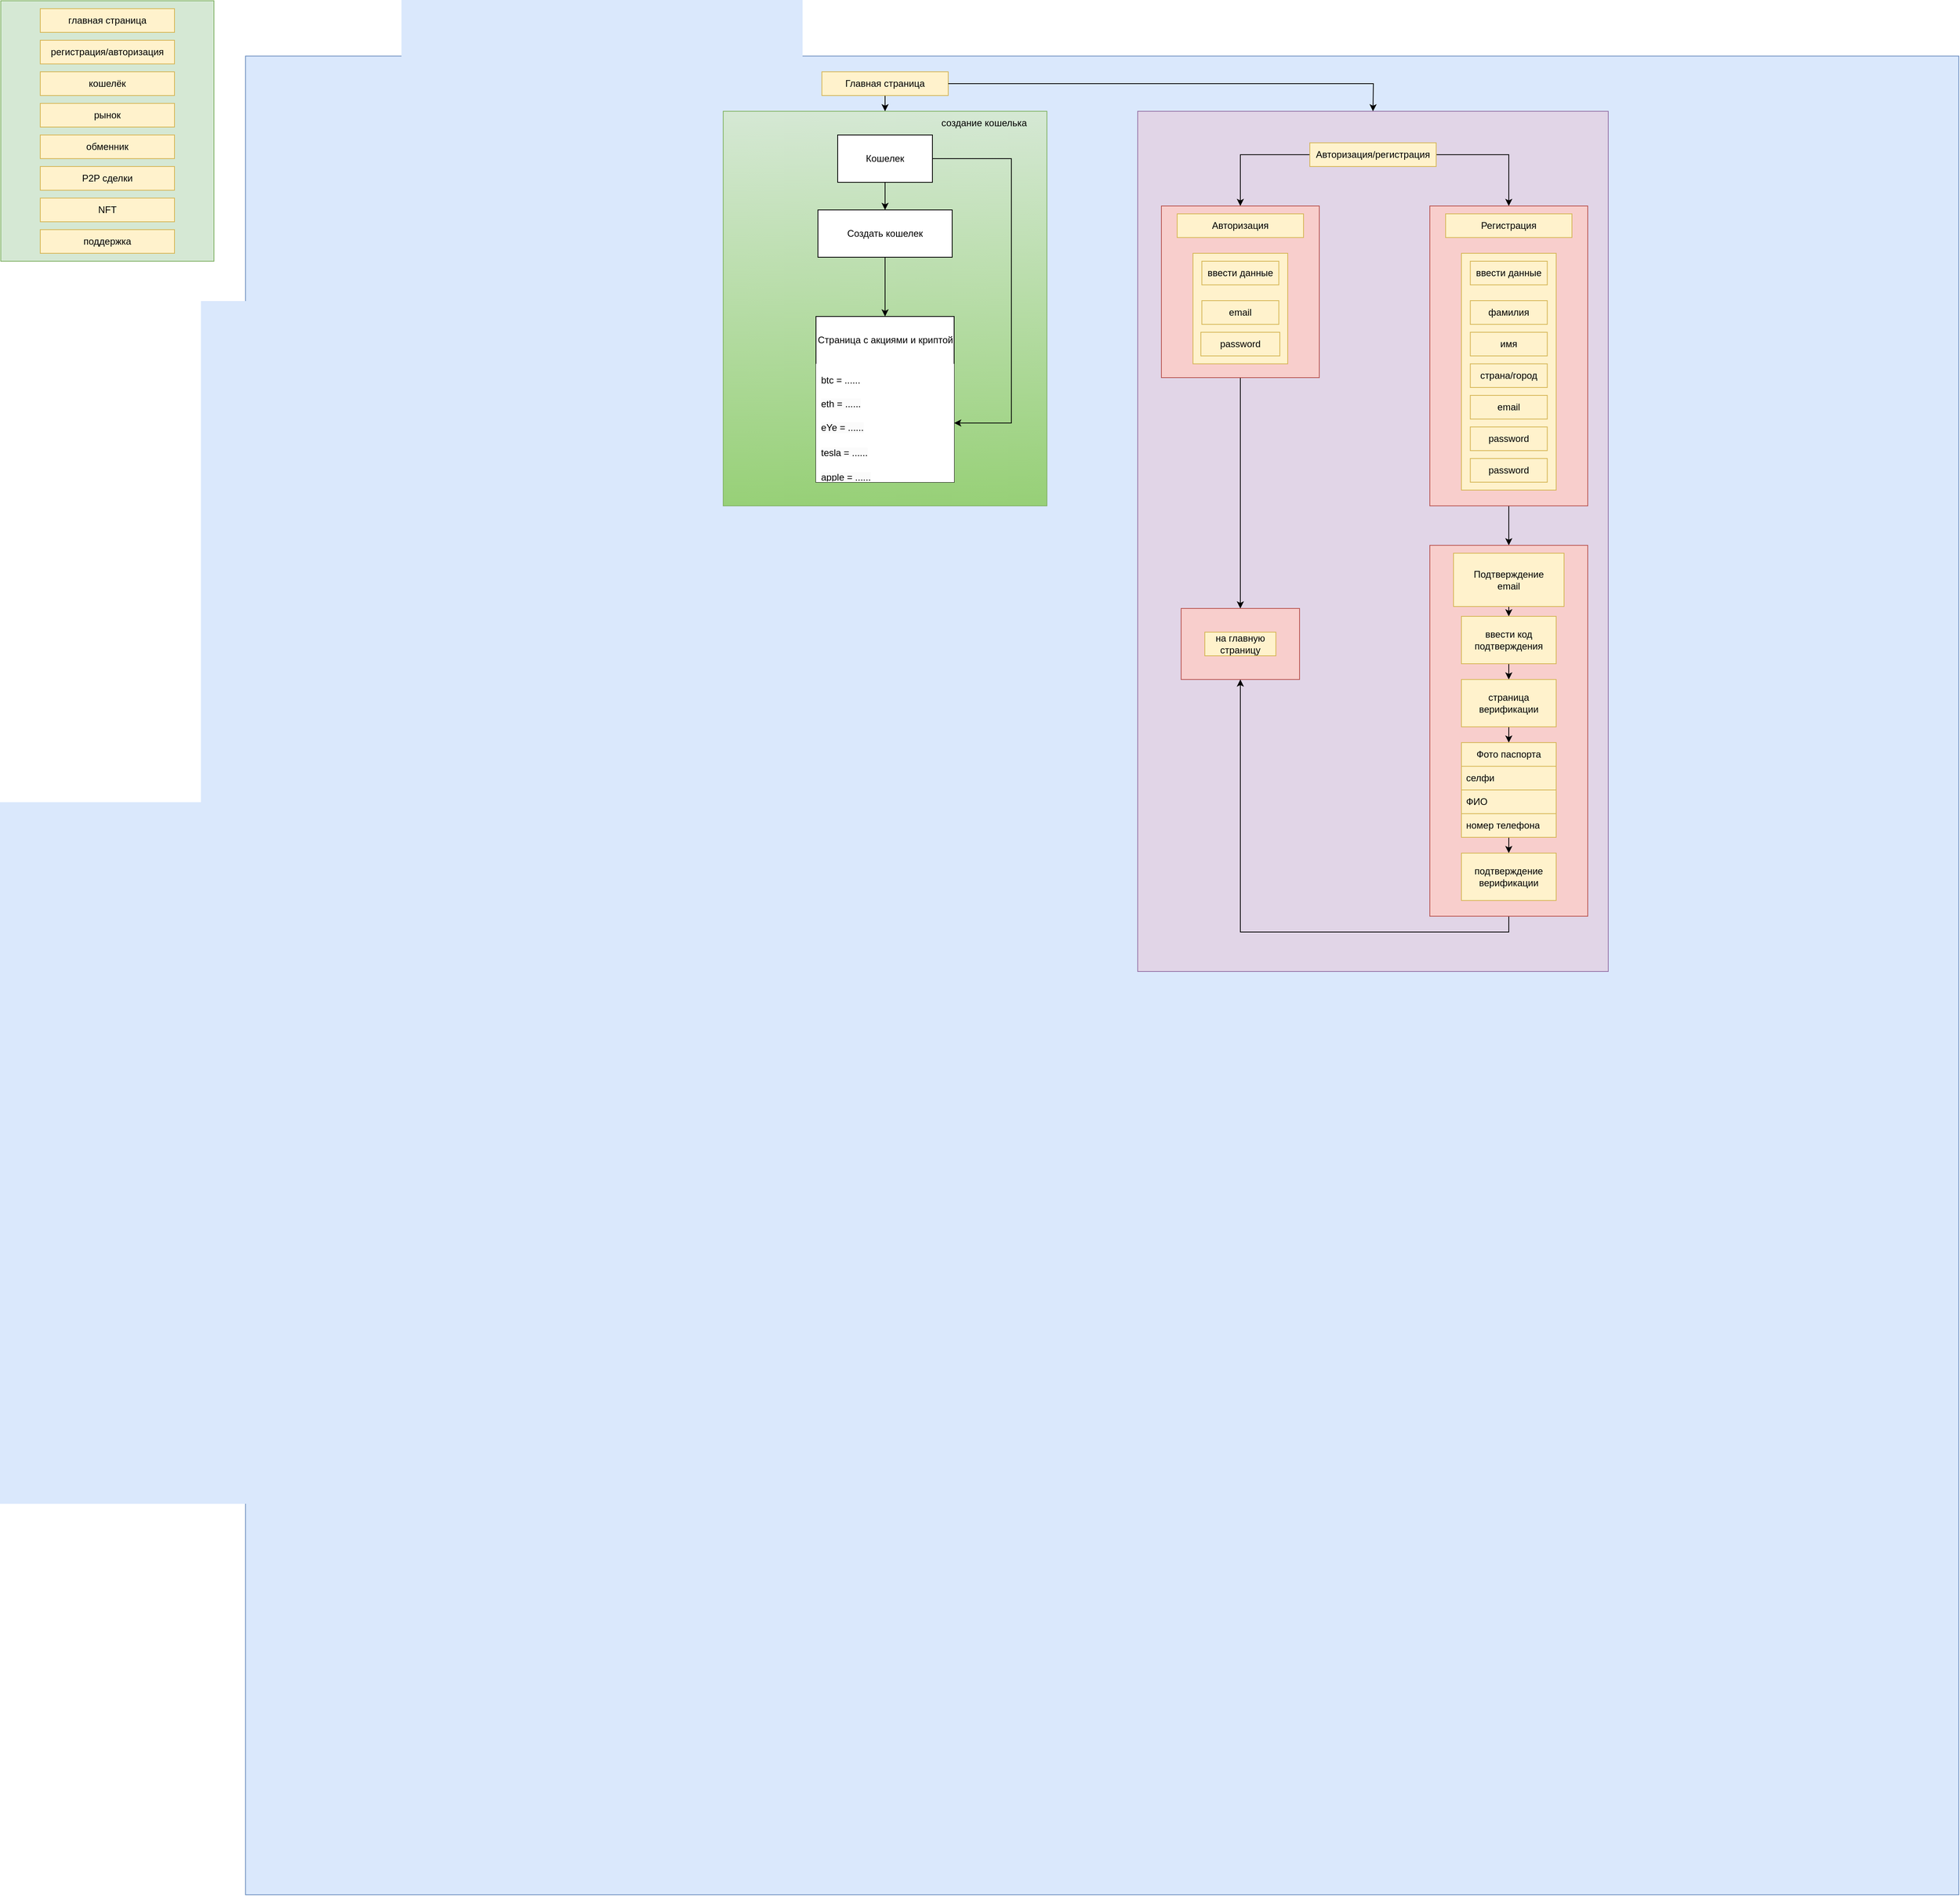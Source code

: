 <mxfile version="20.8.3" type="github">
  <diagram id="_3_pIXkezDL_m9sIujSu" name="Страница 1">
    <mxGraphModel dx="1673" dy="1149" grid="1" gridSize="10" guides="1" tooltips="1" connect="1" arrows="1" fold="1" page="1" pageScale="1" pageWidth="827" pageHeight="1169" math="0" shadow="0">
      <root>
        <mxCell id="0" />
        <mxCell id="1" parent="0" />
        <mxCell id="JYF0FqFIY5jHWDaa28IL-1" value="" style="rounded=0;whiteSpace=wrap;html=1;fillColor=#d5e8d4;strokeColor=#82b366;" vertex="1" parent="1">
          <mxGeometry width="270" height="330" as="geometry" />
        </mxCell>
        <mxCell id="JYF0FqFIY5jHWDaa28IL-2" value="" style="rounded=0;whiteSpace=wrap;html=1;fillColor=#fff2cc;strokeColor=#d6b656;" vertex="1" parent="1">
          <mxGeometry x="50" y="10" width="170" height="30" as="geometry" />
        </mxCell>
        <mxCell id="JYF0FqFIY5jHWDaa28IL-3" value="главная страница" style="text;html=1;align=center;verticalAlign=middle;whiteSpace=wrap;rounded=0;" vertex="1" parent="1">
          <mxGeometry x="80" y="10" width="110" height="30" as="geometry" />
        </mxCell>
        <mxCell id="JYF0FqFIY5jHWDaa28IL-6" value="" style="rounded=0;whiteSpace=wrap;html=1;fillColor=#fff2cc;strokeColor=#d6b656;" vertex="1" parent="1">
          <mxGeometry x="50" y="50" width="170" height="30" as="geometry" />
        </mxCell>
        <mxCell id="JYF0FqFIY5jHWDaa28IL-7" value="регистрация/авторизация" style="text;html=1;align=center;verticalAlign=middle;whiteSpace=wrap;rounded=0;" vertex="1" parent="1">
          <mxGeometry x="60" y="50" width="150" height="30" as="geometry" />
        </mxCell>
        <mxCell id="JYF0FqFIY5jHWDaa28IL-8" value="" style="rounded=0;whiteSpace=wrap;html=1;fillColor=#fff2cc;strokeColor=#d6b656;" vertex="1" parent="1">
          <mxGeometry x="50" y="90" width="170" height="30" as="geometry" />
        </mxCell>
        <mxCell id="JYF0FqFIY5jHWDaa28IL-9" value="кошелёк" style="text;html=1;align=center;verticalAlign=middle;whiteSpace=wrap;rounded=0;" vertex="1" parent="1">
          <mxGeometry x="80" y="90" width="110" height="30" as="geometry" />
        </mxCell>
        <mxCell id="JYF0FqFIY5jHWDaa28IL-10" value="" style="rounded=0;whiteSpace=wrap;html=1;fillColor=#fff2cc;strokeColor=#d6b656;" vertex="1" parent="1">
          <mxGeometry x="50" y="130" width="170" height="30" as="geometry" />
        </mxCell>
        <mxCell id="JYF0FqFIY5jHWDaa28IL-11" value="рынок" style="text;html=1;align=center;verticalAlign=middle;whiteSpace=wrap;rounded=0;" vertex="1" parent="1">
          <mxGeometry x="80" y="130" width="110" height="30" as="geometry" />
        </mxCell>
        <mxCell id="JYF0FqFIY5jHWDaa28IL-12" value="" style="rounded=0;whiteSpace=wrap;html=1;fillColor=#fff2cc;strokeColor=#d6b656;" vertex="1" parent="1">
          <mxGeometry x="50" y="170" width="170" height="30" as="geometry" />
        </mxCell>
        <mxCell id="JYF0FqFIY5jHWDaa28IL-13" value="обменник" style="text;html=1;align=center;verticalAlign=middle;whiteSpace=wrap;rounded=0;" vertex="1" parent="1">
          <mxGeometry x="80" y="170" width="110" height="30" as="geometry" />
        </mxCell>
        <mxCell id="JYF0FqFIY5jHWDaa28IL-14" value="" style="rounded=0;whiteSpace=wrap;html=1;fillColor=#fff2cc;strokeColor=#d6b656;" vertex="1" parent="1">
          <mxGeometry x="50" y="210" width="170" height="30" as="geometry" />
        </mxCell>
        <mxCell id="JYF0FqFIY5jHWDaa28IL-15" value="P2P сделки" style="text;html=1;align=center;verticalAlign=middle;whiteSpace=wrap;rounded=0;" vertex="1" parent="1">
          <mxGeometry x="80" y="210" width="110" height="30" as="geometry" />
        </mxCell>
        <mxCell id="JYF0FqFIY5jHWDaa28IL-16" value="" style="rounded=0;whiteSpace=wrap;html=1;fillColor=#fff2cc;strokeColor=#d6b656;" vertex="1" parent="1">
          <mxGeometry x="50" y="250" width="170" height="30" as="geometry" />
        </mxCell>
        <mxCell id="JYF0FqFIY5jHWDaa28IL-17" value="NFT" style="text;html=1;align=center;verticalAlign=middle;whiteSpace=wrap;rounded=0;" vertex="1" parent="1">
          <mxGeometry x="80" y="250" width="110" height="30" as="geometry" />
        </mxCell>
        <mxCell id="JYF0FqFIY5jHWDaa28IL-18" value="" style="rounded=0;whiteSpace=wrap;html=1;fillColor=#fff2cc;strokeColor=#d6b656;" vertex="1" parent="1">
          <mxGeometry x="50" y="290" width="170" height="30" as="geometry" />
        </mxCell>
        <mxCell id="JYF0FqFIY5jHWDaa28IL-19" value="поддержка" style="text;html=1;align=center;verticalAlign=middle;whiteSpace=wrap;rounded=0;" vertex="1" parent="1">
          <mxGeometry x="80" y="290" width="110" height="30" as="geometry" />
        </mxCell>
        <mxCell id="JYF0FqFIY5jHWDaa28IL-20" value="" style="rounded=0;whiteSpace=wrap;html=1;fillColor=#dae8fc;strokeColor=#6c8ebf;" vertex="1" parent="1">
          <mxGeometry x="310" y="70" width="2170" height="2330" as="geometry" />
        </mxCell>
        <mxCell id="JYF0FqFIY5jHWDaa28IL-104" style="edgeStyle=orthogonalEdgeStyle;rounded=0;orthogonalLoop=1;jettySize=auto;html=1;entryX=0.5;entryY=0;entryDx=0;entryDy=0;" edge="1" parent="1" source="JYF0FqFIY5jHWDaa28IL-21" target="JYF0FqFIY5jHWDaa28IL-70">
          <mxGeometry relative="1" as="geometry" />
        </mxCell>
        <mxCell id="JYF0FqFIY5jHWDaa28IL-21" value="Главная страница" style="text;html=1;strokeColor=#d6b656;fillColor=#fff2cc;align=center;verticalAlign=middle;whiteSpace=wrap;rounded=0;" vertex="1" parent="1">
          <mxGeometry x="1040" y="90" width="160" height="30" as="geometry" />
        </mxCell>
        <mxCell id="JYF0FqFIY5jHWDaa28IL-22" value="" style="rounded=0;whiteSpace=wrap;html=1;fillColor=#e1d5e7;strokeColor=#9673a6;" vertex="1" parent="1">
          <mxGeometry x="1440" y="140" width="596" height="1090" as="geometry" />
        </mxCell>
        <mxCell id="JYF0FqFIY5jHWDaa28IL-32" style="edgeStyle=orthogonalEdgeStyle;rounded=0;orthogonalLoop=1;jettySize=auto;html=1;exitX=0;exitY=0.5;exitDx=0;exitDy=0;" edge="1" parent="1" source="JYF0FqFIY5jHWDaa28IL-23" target="JYF0FqFIY5jHWDaa28IL-24">
          <mxGeometry relative="1" as="geometry" />
        </mxCell>
        <mxCell id="JYF0FqFIY5jHWDaa28IL-47" style="edgeStyle=orthogonalEdgeStyle;rounded=0;orthogonalLoop=1;jettySize=auto;html=1;entryX=0.5;entryY=0;entryDx=0;entryDy=0;exitX=1;exitY=0.5;exitDx=0;exitDy=0;" edge="1" parent="1" source="JYF0FqFIY5jHWDaa28IL-23" target="JYF0FqFIY5jHWDaa28IL-36">
          <mxGeometry relative="1" as="geometry" />
        </mxCell>
        <mxCell id="JYF0FqFIY5jHWDaa28IL-23" value="Авторизация/регистрация" style="text;html=1;strokeColor=#d6b656;fillColor=#fff2cc;align=center;verticalAlign=middle;whiteSpace=wrap;rounded=0;" vertex="1" parent="1">
          <mxGeometry x="1658" y="180" width="160" height="30" as="geometry" />
        </mxCell>
        <mxCell id="JYF0FqFIY5jHWDaa28IL-31" value="" style="edgeStyle=orthogonalEdgeStyle;rounded=0;orthogonalLoop=1;jettySize=auto;html=1;" edge="1" parent="1" source="JYF0FqFIY5jHWDaa28IL-24" target="JYF0FqFIY5jHWDaa28IL-28">
          <mxGeometry relative="1" as="geometry" />
        </mxCell>
        <mxCell id="JYF0FqFIY5jHWDaa28IL-24" value="" style="rounded=0;whiteSpace=wrap;html=1;fillColor=#f8cecc;strokeColor=#b85450;" vertex="1" parent="1">
          <mxGeometry x="1470" y="260" width="200" height="217.5" as="geometry" />
        </mxCell>
        <mxCell id="JYF0FqFIY5jHWDaa28IL-25" value="Авторизация" style="text;html=1;strokeColor=#d6b656;fillColor=#fff2cc;align=center;verticalAlign=middle;whiteSpace=wrap;rounded=0;" vertex="1" parent="1">
          <mxGeometry x="1490" y="270" width="160" height="30" as="geometry" />
        </mxCell>
        <mxCell id="JYF0FqFIY5jHWDaa28IL-28" value="" style="rounded=0;whiteSpace=wrap;html=1;fillColor=#f8cecc;strokeColor=#b85450;" vertex="1" parent="1">
          <mxGeometry x="1495" y="770" width="150" height="90" as="geometry" />
        </mxCell>
        <mxCell id="JYF0FqFIY5jHWDaa28IL-30" value="на главную страницу" style="text;html=1;strokeColor=#d6b656;fillColor=#fff2cc;align=center;verticalAlign=middle;whiteSpace=wrap;rounded=0;" vertex="1" parent="1">
          <mxGeometry x="1525" y="800" width="90" height="30" as="geometry" />
        </mxCell>
        <mxCell id="JYF0FqFIY5jHWDaa28IL-33" value="" style="rounded=0;whiteSpace=wrap;html=1;fillColor=#fff2cc;strokeColor=#d6b656;" vertex="1" parent="1">
          <mxGeometry x="1510" y="320" width="120" height="140" as="geometry" />
        </mxCell>
        <mxCell id="JYF0FqFIY5jHWDaa28IL-26" value="email" style="text;html=1;strokeColor=#d6b656;fillColor=#fff2cc;align=center;verticalAlign=middle;whiteSpace=wrap;rounded=0;" vertex="1" parent="1">
          <mxGeometry x="1521.25" y="380" width="97.5" height="30" as="geometry" />
        </mxCell>
        <mxCell id="JYF0FqFIY5jHWDaa28IL-27" value="password" style="text;html=1;strokeColor=#d6b656;fillColor=#fff2cc;align=center;verticalAlign=middle;whiteSpace=wrap;rounded=0;" vertex="1" parent="1">
          <mxGeometry x="1520" y="420" width="100" height="30" as="geometry" />
        </mxCell>
        <mxCell id="JYF0FqFIY5jHWDaa28IL-34" value="ввести данные" style="text;html=1;strokeColor=#d6b656;fillColor=#fff2cc;align=center;verticalAlign=middle;whiteSpace=wrap;rounded=0;" vertex="1" parent="1">
          <mxGeometry x="1521.25" y="330" width="97.5" height="30" as="geometry" />
        </mxCell>
        <mxCell id="JYF0FqFIY5jHWDaa28IL-46" style="edgeStyle=orthogonalEdgeStyle;rounded=0;orthogonalLoop=1;jettySize=auto;html=1;entryX=0.5;entryY=0;entryDx=0;entryDy=0;exitX=0.5;exitY=1;exitDx=0;exitDy=0;" edge="1" parent="1" source="JYF0FqFIY5jHWDaa28IL-36" target="JYF0FqFIY5jHWDaa28IL-49">
          <mxGeometry relative="1" as="geometry">
            <mxPoint x="1800" y="450" as="sourcePoint" />
          </mxGeometry>
        </mxCell>
        <mxCell id="JYF0FqFIY5jHWDaa28IL-36" value="" style="rounded=0;whiteSpace=wrap;html=1;fillColor=#f8cecc;strokeColor=#b85450;" vertex="1" parent="1">
          <mxGeometry x="1810" y="260" width="200" height="380" as="geometry" />
        </mxCell>
        <mxCell id="JYF0FqFIY5jHWDaa28IL-37" value="Регистрация" style="text;html=1;strokeColor=#d6b656;fillColor=#fff2cc;align=center;verticalAlign=middle;whiteSpace=wrap;rounded=0;" vertex="1" parent="1">
          <mxGeometry x="1830" y="270" width="160" height="30" as="geometry" />
        </mxCell>
        <mxCell id="JYF0FqFIY5jHWDaa28IL-38" value="" style="rounded=0;whiteSpace=wrap;html=1;fillColor=#fff2cc;strokeColor=#d6b656;" vertex="1" parent="1">
          <mxGeometry x="1850" y="320" width="120" height="300" as="geometry" />
        </mxCell>
        <mxCell id="JYF0FqFIY5jHWDaa28IL-39" value="ввести данные" style="text;html=1;strokeColor=#d6b656;fillColor=#fff2cc;align=center;verticalAlign=middle;whiteSpace=wrap;rounded=0;" vertex="1" parent="1">
          <mxGeometry x="1861.25" y="330" width="97.5" height="30" as="geometry" />
        </mxCell>
        <mxCell id="JYF0FqFIY5jHWDaa28IL-40" value="фамилия" style="text;html=1;strokeColor=#d6b656;fillColor=#fff2cc;align=center;verticalAlign=middle;whiteSpace=wrap;rounded=0;" vertex="1" parent="1">
          <mxGeometry x="1861.25" y="380" width="97.5" height="30" as="geometry" />
        </mxCell>
        <mxCell id="JYF0FqFIY5jHWDaa28IL-41" value="имя" style="text;html=1;strokeColor=#d6b656;fillColor=#fff2cc;align=center;verticalAlign=middle;whiteSpace=wrap;rounded=0;" vertex="1" parent="1">
          <mxGeometry x="1861.25" y="420" width="97.5" height="30" as="geometry" />
        </mxCell>
        <mxCell id="JYF0FqFIY5jHWDaa28IL-42" value="страна/город" style="text;html=1;strokeColor=#d6b656;fillColor=#fff2cc;align=center;verticalAlign=middle;whiteSpace=wrap;rounded=0;" vertex="1" parent="1">
          <mxGeometry x="1861.25" y="460" width="97.5" height="30" as="geometry" />
        </mxCell>
        <mxCell id="JYF0FqFIY5jHWDaa28IL-43" value="email" style="text;html=1;strokeColor=#d6b656;fillColor=#fff2cc;align=center;verticalAlign=middle;whiteSpace=wrap;rounded=0;" vertex="1" parent="1">
          <mxGeometry x="1861.25" y="500" width="97.5" height="30" as="geometry" />
        </mxCell>
        <mxCell id="JYF0FqFIY5jHWDaa28IL-44" value="password" style="text;html=1;strokeColor=#d6b656;fillColor=#fff2cc;align=center;verticalAlign=middle;whiteSpace=wrap;rounded=0;" vertex="1" parent="1">
          <mxGeometry x="1861.25" y="540" width="97.5" height="30" as="geometry" />
        </mxCell>
        <mxCell id="JYF0FqFIY5jHWDaa28IL-45" value="password" style="text;html=1;strokeColor=#d6b656;fillColor=#fff2cc;align=center;verticalAlign=middle;whiteSpace=wrap;rounded=0;" vertex="1" parent="1">
          <mxGeometry x="1861.25" y="580" width="97.5" height="30" as="geometry" />
        </mxCell>
        <mxCell id="JYF0FqFIY5jHWDaa28IL-48" style="edgeStyle=orthogonalEdgeStyle;rounded=0;orthogonalLoop=1;jettySize=auto;html=1;" edge="1" parent="1" source="JYF0FqFIY5jHWDaa28IL-21">
          <mxGeometry relative="1" as="geometry">
            <mxPoint x="1738" y="140" as="targetPoint" />
          </mxGeometry>
        </mxCell>
        <mxCell id="JYF0FqFIY5jHWDaa28IL-67" style="edgeStyle=orthogonalEdgeStyle;rounded=0;orthogonalLoop=1;jettySize=auto;html=1;exitX=0.5;exitY=1;exitDx=0;exitDy=0;entryX=0.5;entryY=1;entryDx=0;entryDy=0;" edge="1" parent="1" source="JYF0FqFIY5jHWDaa28IL-49" target="JYF0FqFIY5jHWDaa28IL-28">
          <mxGeometry relative="1" as="geometry" />
        </mxCell>
        <mxCell id="JYF0FqFIY5jHWDaa28IL-49" value="" style="rounded=0;whiteSpace=wrap;html=1;fillColor=#f8cecc;strokeColor=#b85450;" vertex="1" parent="1">
          <mxGeometry x="1810" y="690" width="200" height="470" as="geometry" />
        </mxCell>
        <mxCell id="JYF0FqFIY5jHWDaa28IL-56" style="edgeStyle=orthogonalEdgeStyle;rounded=0;orthogonalLoop=1;jettySize=auto;html=1;exitX=0.5;exitY=1;exitDx=0;exitDy=0;entryX=0.5;entryY=0;entryDx=0;entryDy=0;" edge="1" parent="1" source="JYF0FqFIY5jHWDaa28IL-50" target="JYF0FqFIY5jHWDaa28IL-52">
          <mxGeometry relative="1" as="geometry" />
        </mxCell>
        <mxCell id="JYF0FqFIY5jHWDaa28IL-50" value="" style="rounded=0;whiteSpace=wrap;html=1;fillColor=#fff2cc;strokeColor=#d6b656;" vertex="1" parent="1">
          <mxGeometry x="1840" y="700" width="140" height="67.5" as="geometry" />
        </mxCell>
        <mxCell id="JYF0FqFIY5jHWDaa28IL-57" style="edgeStyle=orthogonalEdgeStyle;rounded=0;orthogonalLoop=1;jettySize=auto;html=1;exitX=0.5;exitY=1;exitDx=0;exitDy=0;entryX=0.5;entryY=0;entryDx=0;entryDy=0;" edge="1" parent="1" source="JYF0FqFIY5jHWDaa28IL-52" target="JYF0FqFIY5jHWDaa28IL-53">
          <mxGeometry relative="1" as="geometry" />
        </mxCell>
        <mxCell id="JYF0FqFIY5jHWDaa28IL-52" value="ввести код подтверждения" style="rounded=0;whiteSpace=wrap;html=1;fillColor=#fff2cc;strokeColor=#d6b656;" vertex="1" parent="1">
          <mxGeometry x="1850" y="780" width="120" height="60" as="geometry" />
        </mxCell>
        <mxCell id="JYF0FqFIY5jHWDaa28IL-63" style="edgeStyle=orthogonalEdgeStyle;rounded=0;orthogonalLoop=1;jettySize=auto;html=1;exitX=0.5;exitY=1;exitDx=0;exitDy=0;entryX=0.5;entryY=0;entryDx=0;entryDy=0;" edge="1" parent="1" source="JYF0FqFIY5jHWDaa28IL-53">
          <mxGeometry relative="1" as="geometry">
            <mxPoint x="1910" y="940" as="targetPoint" />
          </mxGeometry>
        </mxCell>
        <mxCell id="JYF0FqFIY5jHWDaa28IL-53" value="страница верификации" style="rounded=0;whiteSpace=wrap;html=1;fillColor=#fff2cc;strokeColor=#d6b656;" vertex="1" parent="1">
          <mxGeometry x="1850" y="860" width="120" height="60" as="geometry" />
        </mxCell>
        <mxCell id="JYF0FqFIY5jHWDaa28IL-54" value="Подтверждение email" style="text;html=1;strokeColor=none;fillColor=none;align=center;verticalAlign=middle;whiteSpace=wrap;rounded=0;" vertex="1" parent="1">
          <mxGeometry x="1880" y="719" width="60" height="30" as="geometry" />
        </mxCell>
        <mxCell id="JYF0FqFIY5jHWDaa28IL-68" style="edgeStyle=orthogonalEdgeStyle;rounded=0;orthogonalLoop=1;jettySize=auto;html=1;exitX=0.5;exitY=1;exitDx=0;exitDy=0;entryX=0.5;entryY=0;entryDx=0;entryDy=0;" edge="1" parent="1" source="JYF0FqFIY5jHWDaa28IL-59" target="JYF0FqFIY5jHWDaa28IL-66">
          <mxGeometry relative="1" as="geometry" />
        </mxCell>
        <mxCell id="JYF0FqFIY5jHWDaa28IL-59" value="Фото паспорта" style="swimlane;fontStyle=0;childLayout=stackLayout;horizontal=1;startSize=30;horizontalStack=0;resizeParent=1;resizeParentMax=0;resizeLast=0;collapsible=1;marginBottom=0;whiteSpace=wrap;html=1;fillColor=#fff2cc;strokeColor=#d6b656;" vertex="1" parent="1">
          <mxGeometry x="1850" y="940" width="120" height="120" as="geometry" />
        </mxCell>
        <mxCell id="JYF0FqFIY5jHWDaa28IL-60" value="селфи" style="text;strokeColor=#d6b656;fillColor=#fff2cc;align=left;verticalAlign=middle;spacingLeft=4;spacingRight=4;overflow=hidden;points=[[0,0.5],[1,0.5]];portConstraint=eastwest;rotatable=0;whiteSpace=wrap;html=1;" vertex="1" parent="JYF0FqFIY5jHWDaa28IL-59">
          <mxGeometry y="30" width="120" height="30" as="geometry" />
        </mxCell>
        <mxCell id="JYF0FqFIY5jHWDaa28IL-61" value="ФИО" style="text;strokeColor=#d6b656;fillColor=#fff2cc;align=left;verticalAlign=middle;spacingLeft=4;spacingRight=4;overflow=hidden;points=[[0,0.5],[1,0.5]];portConstraint=eastwest;rotatable=0;whiteSpace=wrap;html=1;" vertex="1" parent="JYF0FqFIY5jHWDaa28IL-59">
          <mxGeometry y="60" width="120" height="30" as="geometry" />
        </mxCell>
        <mxCell id="JYF0FqFIY5jHWDaa28IL-62" value="номер телефона" style="text;strokeColor=#d6b656;fillColor=#fff2cc;align=left;verticalAlign=middle;spacingLeft=4;spacingRight=4;overflow=hidden;points=[[0,0.5],[1,0.5]];portConstraint=eastwest;rotatable=0;whiteSpace=wrap;html=1;" vertex="1" parent="JYF0FqFIY5jHWDaa28IL-59">
          <mxGeometry y="90" width="120" height="30" as="geometry" />
        </mxCell>
        <mxCell id="JYF0FqFIY5jHWDaa28IL-66" value="подтверждение верификации" style="rounded=0;whiteSpace=wrap;html=1;fillColor=#fff2cc;strokeColor=#d6b656;" vertex="1" parent="1">
          <mxGeometry x="1850" y="1080" width="120" height="60" as="geometry" />
        </mxCell>
        <mxCell id="JYF0FqFIY5jHWDaa28IL-70" value="" style="rounded=0;whiteSpace=wrap;html=1;fillColor=#d5e8d4;strokeColor=#82b366;gradientColor=#97d077;glass=0;" vertex="1" parent="1">
          <mxGeometry x="915" y="140" width="410" height="500" as="geometry" />
        </mxCell>
        <mxCell id="JYF0FqFIY5jHWDaa28IL-91" style="edgeStyle=orthogonalEdgeStyle;rounded=0;orthogonalLoop=1;jettySize=auto;html=1;entryX=0.5;entryY=0;entryDx=0;entryDy=0;" edge="1" parent="1" source="JYF0FqFIY5jHWDaa28IL-71" target="JYF0FqFIY5jHWDaa28IL-72">
          <mxGeometry relative="1" as="geometry" />
        </mxCell>
        <mxCell id="JYF0FqFIY5jHWDaa28IL-96" style="edgeStyle=orthogonalEdgeStyle;rounded=0;orthogonalLoop=1;jettySize=auto;html=1;entryX=1;entryY=0.5;entryDx=0;entryDy=0;" edge="1" parent="1" source="JYF0FqFIY5jHWDaa28IL-71" target="JYF0FqFIY5jHWDaa28IL-83">
          <mxGeometry relative="1" as="geometry">
            <Array as="points">
              <mxPoint x="1280" y="200" />
              <mxPoint x="1280" y="535" />
            </Array>
          </mxGeometry>
        </mxCell>
        <mxCell id="JYF0FqFIY5jHWDaa28IL-71" value="Кошелек" style="rounded=0;whiteSpace=wrap;html=1;" vertex="1" parent="1">
          <mxGeometry x="1060" y="170" width="120" height="60" as="geometry" />
        </mxCell>
        <mxCell id="JYF0FqFIY5jHWDaa28IL-92" style="edgeStyle=orthogonalEdgeStyle;rounded=0;orthogonalLoop=1;jettySize=auto;html=1;" edge="1" parent="1" source="JYF0FqFIY5jHWDaa28IL-72" target="JYF0FqFIY5jHWDaa28IL-74">
          <mxGeometry relative="1" as="geometry" />
        </mxCell>
        <mxCell id="JYF0FqFIY5jHWDaa28IL-72" value="Создать кошелек" style="rounded=0;whiteSpace=wrap;html=1;" vertex="1" parent="1">
          <mxGeometry x="1035" y="265" width="170" height="60" as="geometry" />
        </mxCell>
        <mxCell id="JYF0FqFIY5jHWDaa28IL-74" value="Страница с акциями и криптой" style="swimlane;fontStyle=0;childLayout=stackLayout;horizontal=1;startSize=60;horizontalStack=0;resizeParent=1;resizeParentMax=0;resizeLast=0;collapsible=1;marginBottom=0;whiteSpace=wrap;html=1;rounded=0;shadow=0;glass=0;swimlaneLine=0;" vertex="1" parent="1">
          <mxGeometry x="1032.5" y="400" width="175" height="210" as="geometry">
            <mxRectangle x="1032.5" y="400" width="60" height="30" as="alternateBounds" />
          </mxGeometry>
        </mxCell>
        <mxCell id="JYF0FqFIY5jHWDaa28IL-75" value="btc = ......" style="text;align=left;verticalAlign=bottom;spacingLeft=4;spacingRight=4;overflow=hidden;points=[[0,0.5],[1,0.5]];portConstraint=eastwest;rotatable=0;whiteSpace=wrap;html=1;fillColor=default;" vertex="1" parent="JYF0FqFIY5jHWDaa28IL-74">
          <mxGeometry y="60" width="175" height="30" as="geometry" />
        </mxCell>
        <mxCell id="JYF0FqFIY5jHWDaa28IL-84" value="&lt;span style=&quot;color: rgb(0, 0, 0); font-family: Helvetica; font-size: 12px; font-style: normal; font-variant-ligatures: normal; font-variant-caps: normal; font-weight: 400; letter-spacing: normal; orphans: 2; text-align: left; text-indent: 0px; text-transform: none; widows: 2; word-spacing: 0px; -webkit-text-stroke-width: 0px; background-color: rgb(251, 251, 251); text-decoration-thickness: initial; text-decoration-style: initial; text-decoration-color: initial; float: none; display: inline !important;&quot;&gt;eth = ......&lt;/span&gt;&lt;br&gt;" style="text;align=left;verticalAlign=bottom;spacingLeft=4;spacingRight=4;overflow=hidden;points=[[0,0.5],[1,0.5]];portConstraint=eastwest;rotatable=0;whiteSpace=wrap;html=1;fillColor=default;" vertex="1" parent="JYF0FqFIY5jHWDaa28IL-74">
          <mxGeometry y="90" width="175" height="30" as="geometry" />
        </mxCell>
        <mxCell id="JYF0FqFIY5jHWDaa28IL-83" value="&lt;span style=&quot;color: rgb(0, 0, 0); font-family: Helvetica; font-size: 12px; font-style: normal; font-variant-ligatures: normal; font-variant-caps: normal; font-weight: 400; letter-spacing: normal; orphans: 2; text-align: left; text-indent: 0px; text-transform: none; widows: 2; word-spacing: 0px; -webkit-text-stroke-width: 0px; background-color: rgb(251, 251, 251); text-decoration-thickness: initial; text-decoration-style: initial; text-decoration-color: initial; float: none; display: inline !important;&quot;&gt;eYe = ......&lt;/span&gt;" style="text;align=left;verticalAlign=bottom;spacingLeft=4;spacingRight=4;overflow=hidden;points=[[0,0.5],[1,0.5]];portConstraint=eastwest;rotatable=0;whiteSpace=wrap;html=1;fillColor=default;" vertex="1" parent="JYF0FqFIY5jHWDaa28IL-74">
          <mxGeometry y="120" width="175" height="30" as="geometry" />
        </mxCell>
        <mxCell id="JYF0FqFIY5jHWDaa28IL-77" value="&lt;br&gt;&lt;span style=&quot;color: rgb(0, 0, 0); font-family: Helvetica; font-size: 12px; font-style: normal; font-variant-ligatures: normal; font-variant-caps: normal; font-weight: 400; letter-spacing: normal; orphans: 2; text-align: left; text-indent: 0px; text-transform: none; widows: 2; word-spacing: 0px; -webkit-text-stroke-width: 0px; background-color: rgb(251, 251, 251); text-decoration-thickness: initial; text-decoration-style: initial; text-decoration-color: initial; float: none; display: inline !important;&quot;&gt;tesla = ......&lt;/span&gt;" style="text;align=left;verticalAlign=bottom;spacingLeft=4;spacingRight=4;overflow=hidden;points=[[0,0.5],[1,0.5]];portConstraint=eastwest;rotatable=0;whiteSpace=wrap;html=1;fillColor=default;" vertex="1" parent="JYF0FqFIY5jHWDaa28IL-74">
          <mxGeometry y="150" width="175" height="30" as="geometry" />
        </mxCell>
        <mxCell id="JYF0FqFIY5jHWDaa28IL-76" value="&lt;br&gt;&lt;span style=&quot;color: rgb(0, 0, 0); font-family: Helvetica; font-size: 12px; font-style: normal; font-variant-ligatures: normal; font-variant-caps: normal; font-weight: 400; letter-spacing: normal; orphans: 2; text-align: left; text-indent: 0px; text-transform: none; widows: 2; word-spacing: 0px; -webkit-text-stroke-width: 0px; background-color: rgb(251, 251, 251); text-decoration-thickness: initial; text-decoration-style: initial; text-decoration-color: initial; float: none; display: inline !important;&quot;&gt;apple = ......&lt;/span&gt;&lt;br&gt;" style="text;align=left;verticalAlign=middle;spacingLeft=4;spacingRight=4;overflow=hidden;points=[[0,0.5],[1,0.5]];portConstraint=eastwest;rotatable=0;whiteSpace=wrap;html=1;glass=0;fillColor=default;" vertex="1" parent="JYF0FqFIY5jHWDaa28IL-74">
          <mxGeometry y="180" width="175" height="30" as="geometry" />
        </mxCell>
        <mxCell id="JYF0FqFIY5jHWDaa28IL-97" value="создание кошелька" style="text;html=1;strokeColor=none;fillColor=none;align=center;verticalAlign=middle;whiteSpace=wrap;rounded=0;shadow=0;glass=0;sketch=0;" vertex="1" parent="1">
          <mxGeometry x="1166" y="140" width="159" height="30" as="geometry" />
        </mxCell>
      </root>
    </mxGraphModel>
  </diagram>
</mxfile>
